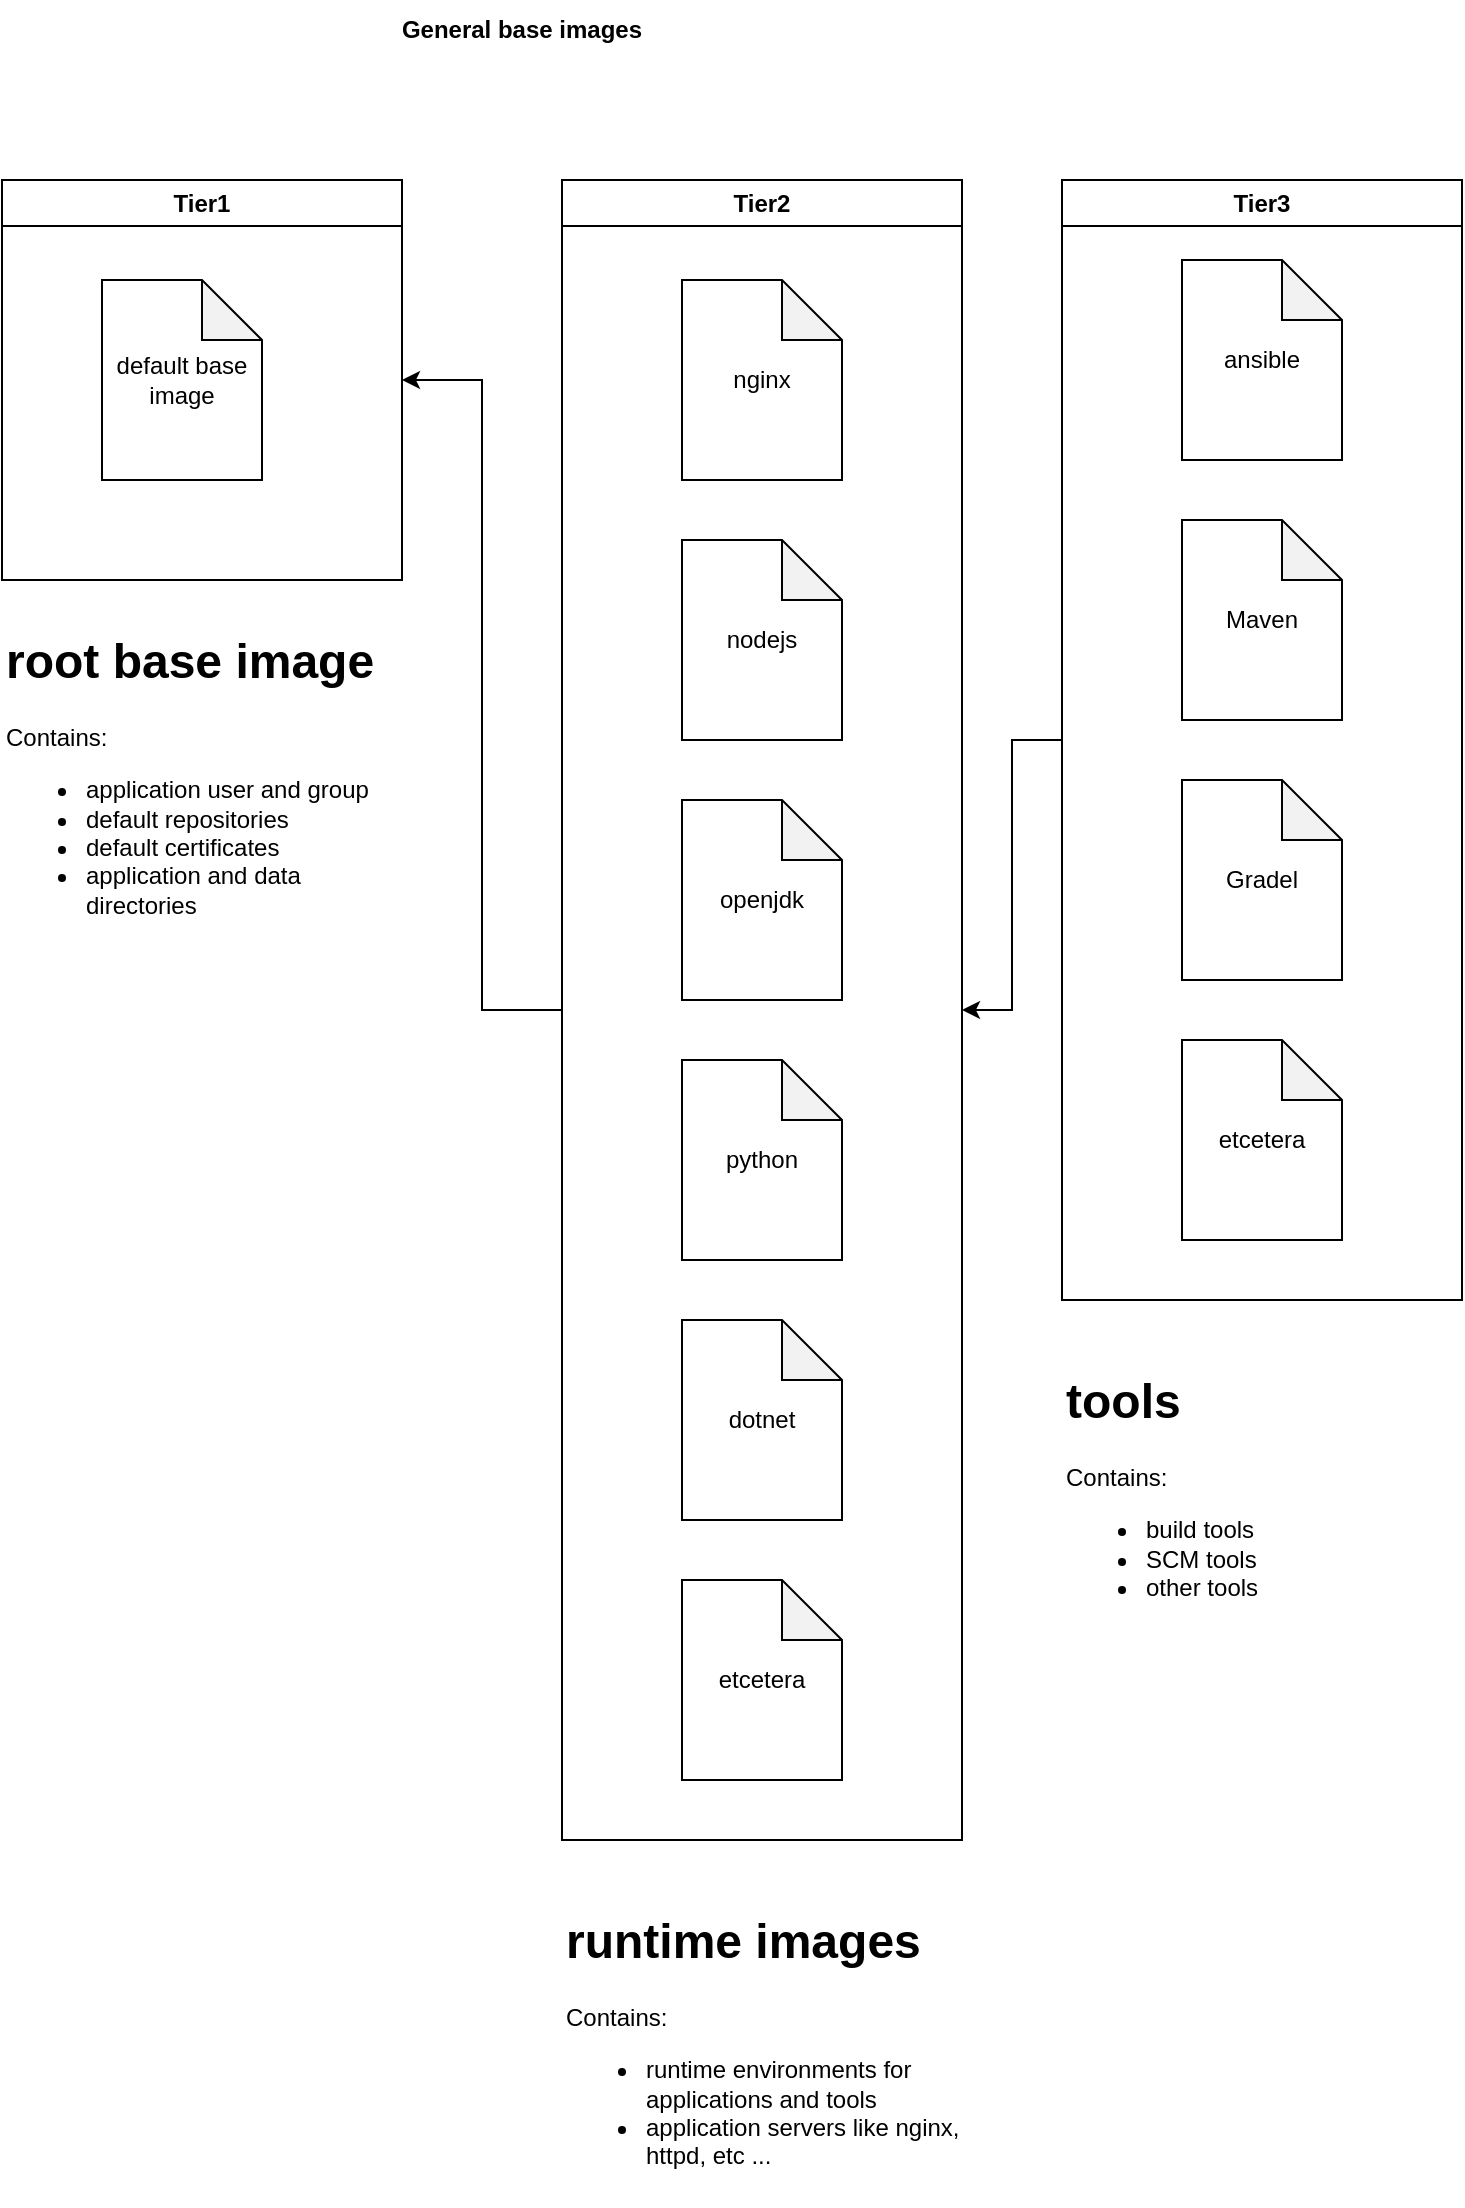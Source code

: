 <mxfile version="24.7.17">
  <diagram name="Page-1" id="fCAUQ6TRpzPfALIMa48f">
    <mxGraphModel dx="1114" dy="767" grid="1" gridSize="10" guides="1" tooltips="1" connect="1" arrows="1" fold="1" page="1" pageScale="1" pageWidth="850" pageHeight="1100" math="0" shadow="0">
      <root>
        <mxCell id="0" />
        <mxCell id="1" parent="0" />
        <mxCell id="EQdiGXUYlJfRy9j4Im2A-2" value="Tier1" style="swimlane;whiteSpace=wrap;html=1;" vertex="1" parent="1">
          <mxGeometry x="110" y="290" width="200" height="200" as="geometry" />
        </mxCell>
        <mxCell id="EQdiGXUYlJfRy9j4Im2A-4" value="default base image" style="shape=note;whiteSpace=wrap;html=1;backgroundOutline=1;darkOpacity=0.05;" vertex="1" parent="EQdiGXUYlJfRy9j4Im2A-2">
          <mxGeometry x="50" y="50" width="80" height="100" as="geometry" />
        </mxCell>
        <mxCell id="EQdiGXUYlJfRy9j4Im2A-3" value="&lt;b&gt;General base images&lt;/b&gt;" style="text;html=1;align=center;verticalAlign=middle;whiteSpace=wrap;rounded=0;" vertex="1" parent="1">
          <mxGeometry x="300" y="200" width="140" height="30" as="geometry" />
        </mxCell>
        <mxCell id="EQdiGXUYlJfRy9j4Im2A-5" value="&lt;h1 style=&quot;margin-top: 0px;&quot;&gt;root base image&lt;/h1&gt;&lt;p&gt;Contains:&lt;/p&gt;&lt;p&gt;&lt;/p&gt;&lt;ul&gt;&lt;li&gt;application user and group&lt;/li&gt;&lt;li&gt;default repositories&lt;/li&gt;&lt;li&gt;default certificates&lt;/li&gt;&lt;li&gt;application and data directories&lt;/li&gt;&lt;/ul&gt;&lt;p&gt;&lt;/p&gt;" style="text;html=1;whiteSpace=wrap;overflow=hidden;rounded=0;" vertex="1" parent="1">
          <mxGeometry x="110" y="510" width="200" height="150" as="geometry" />
        </mxCell>
        <mxCell id="EQdiGXUYlJfRy9j4Im2A-15" style="edgeStyle=orthogonalEdgeStyle;rounded=0;orthogonalLoop=1;jettySize=auto;html=1;entryX=1;entryY=0.5;entryDx=0;entryDy=0;" edge="1" parent="1" source="EQdiGXUYlJfRy9j4Im2A-6" target="EQdiGXUYlJfRy9j4Im2A-2">
          <mxGeometry relative="1" as="geometry" />
        </mxCell>
        <mxCell id="EQdiGXUYlJfRy9j4Im2A-6" value="Tier2" style="swimlane;whiteSpace=wrap;html=1;" vertex="1" parent="1">
          <mxGeometry x="390" y="290" width="200" height="830" as="geometry" />
        </mxCell>
        <mxCell id="EQdiGXUYlJfRy9j4Im2A-7" value="nginx" style="shape=note;whiteSpace=wrap;html=1;backgroundOutline=1;darkOpacity=0.05;" vertex="1" parent="EQdiGXUYlJfRy9j4Im2A-6">
          <mxGeometry x="60" y="50" width="80" height="100" as="geometry" />
        </mxCell>
        <mxCell id="EQdiGXUYlJfRy9j4Im2A-8" value="nodejs" style="shape=note;whiteSpace=wrap;html=1;backgroundOutline=1;darkOpacity=0.05;" vertex="1" parent="EQdiGXUYlJfRy9j4Im2A-6">
          <mxGeometry x="60" y="180" width="80" height="100" as="geometry" />
        </mxCell>
        <mxCell id="EQdiGXUYlJfRy9j4Im2A-9" value="openjdk" style="shape=note;whiteSpace=wrap;html=1;backgroundOutline=1;darkOpacity=0.05;" vertex="1" parent="EQdiGXUYlJfRy9j4Im2A-6">
          <mxGeometry x="60" y="310" width="80" height="100" as="geometry" />
        </mxCell>
        <mxCell id="EQdiGXUYlJfRy9j4Im2A-10" value="python" style="shape=note;whiteSpace=wrap;html=1;backgroundOutline=1;darkOpacity=0.05;" vertex="1" parent="EQdiGXUYlJfRy9j4Im2A-6">
          <mxGeometry x="60" y="440" width="80" height="100" as="geometry" />
        </mxCell>
        <mxCell id="EQdiGXUYlJfRy9j4Im2A-11" value="dotnet" style="shape=note;whiteSpace=wrap;html=1;backgroundOutline=1;darkOpacity=0.05;" vertex="1" parent="EQdiGXUYlJfRy9j4Im2A-6">
          <mxGeometry x="60" y="570" width="80" height="100" as="geometry" />
        </mxCell>
        <mxCell id="EQdiGXUYlJfRy9j4Im2A-12" value="etcetera" style="shape=note;whiteSpace=wrap;html=1;backgroundOutline=1;darkOpacity=0.05;" vertex="1" parent="EQdiGXUYlJfRy9j4Im2A-6">
          <mxGeometry x="60" y="700" width="80" height="100" as="geometry" />
        </mxCell>
        <mxCell id="EQdiGXUYlJfRy9j4Im2A-13" value="&lt;h1 style=&quot;margin-top: 0px;&quot;&gt;runtime images&lt;/h1&gt;&lt;p&gt;Contains:&lt;/p&gt;&lt;p&gt;&lt;/p&gt;&lt;ul&gt;&lt;li&gt;runtime environments for applications and tools&lt;/li&gt;&lt;li&gt;application servers like nginx, httpd, etc ...&lt;/li&gt;&lt;/ul&gt;&lt;p&gt;&lt;/p&gt;" style="text;html=1;whiteSpace=wrap;overflow=hidden;rounded=0;" vertex="1" parent="1">
          <mxGeometry x="390" y="1150" width="200" height="150" as="geometry" />
        </mxCell>
        <mxCell id="EQdiGXUYlJfRy9j4Im2A-20" style="edgeStyle=orthogonalEdgeStyle;rounded=0;orthogonalLoop=1;jettySize=auto;html=1;entryX=1;entryY=0.5;entryDx=0;entryDy=0;" edge="1" parent="1" source="EQdiGXUYlJfRy9j4Im2A-14" target="EQdiGXUYlJfRy9j4Im2A-6">
          <mxGeometry relative="1" as="geometry" />
        </mxCell>
        <mxCell id="EQdiGXUYlJfRy9j4Im2A-14" value="Tier3" style="swimlane;whiteSpace=wrap;html=1;" vertex="1" parent="1">
          <mxGeometry x="640" y="290" width="200" height="560" as="geometry" />
        </mxCell>
        <mxCell id="EQdiGXUYlJfRy9j4Im2A-16" value="ansible" style="shape=note;whiteSpace=wrap;html=1;backgroundOutline=1;darkOpacity=0.05;" vertex="1" parent="EQdiGXUYlJfRy9j4Im2A-14">
          <mxGeometry x="60" y="40" width="80" height="100" as="geometry" />
        </mxCell>
        <mxCell id="EQdiGXUYlJfRy9j4Im2A-17" value="Maven" style="shape=note;whiteSpace=wrap;html=1;backgroundOutline=1;darkOpacity=0.05;" vertex="1" parent="EQdiGXUYlJfRy9j4Im2A-14">
          <mxGeometry x="60" y="170" width="80" height="100" as="geometry" />
        </mxCell>
        <mxCell id="EQdiGXUYlJfRy9j4Im2A-18" value="Gradel" style="shape=note;whiteSpace=wrap;html=1;backgroundOutline=1;darkOpacity=0.05;" vertex="1" parent="EQdiGXUYlJfRy9j4Im2A-14">
          <mxGeometry x="60" y="300" width="80" height="100" as="geometry" />
        </mxCell>
        <mxCell id="EQdiGXUYlJfRy9j4Im2A-19" value="etcetera" style="shape=note;whiteSpace=wrap;html=1;backgroundOutline=1;darkOpacity=0.05;" vertex="1" parent="EQdiGXUYlJfRy9j4Im2A-14">
          <mxGeometry x="60" y="430" width="80" height="100" as="geometry" />
        </mxCell>
        <mxCell id="EQdiGXUYlJfRy9j4Im2A-21" value="&lt;h1 style=&quot;margin-top: 0px;&quot;&gt;tools&lt;/h1&gt;&lt;p&gt;Contains:&lt;/p&gt;&lt;p&gt;&lt;/p&gt;&lt;ul&gt;&lt;li&gt;build tools&lt;/li&gt;&lt;li&gt;SCM tools&lt;/li&gt;&lt;li&gt;other tools&lt;/li&gt;&lt;/ul&gt;&lt;p&gt;&lt;/p&gt;" style="text;html=1;whiteSpace=wrap;overflow=hidden;rounded=0;" vertex="1" parent="1">
          <mxGeometry x="640" y="880" width="200" height="150" as="geometry" />
        </mxCell>
      </root>
    </mxGraphModel>
  </diagram>
</mxfile>
